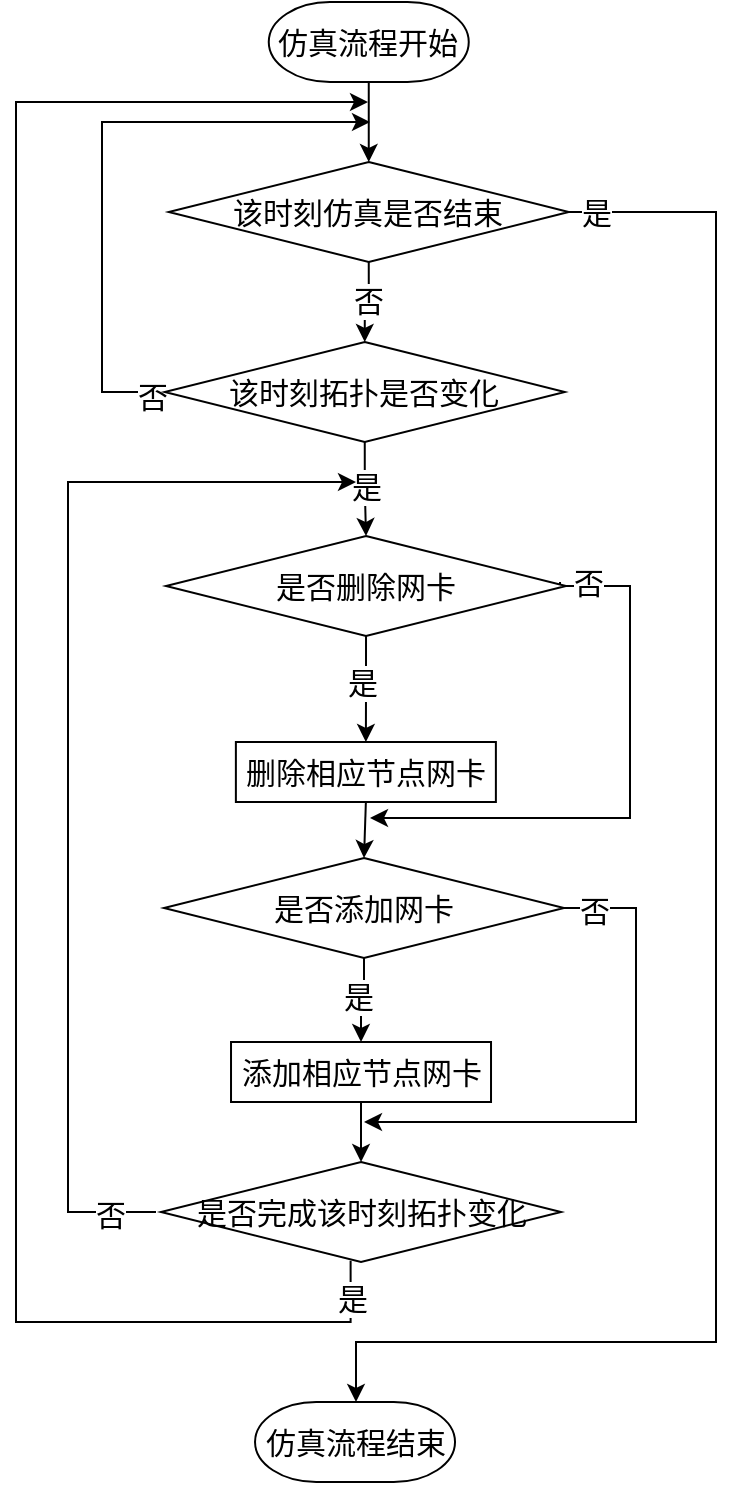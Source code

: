 <mxfile version="12.8.1" type="github" pages="2">
  <diagram id="6a731a19-8d31-9384-78a2-239565b7b9f0" name="拓扑控制技术">
    <mxGraphModel dx="1106" dy="593" grid="1" gridSize="10" guides="1" tooltips="1" connect="1" arrows="1" fold="1" page="1" pageScale="1" pageWidth="1169" pageHeight="827" background="#ffffff" math="0" shadow="0">
      <root>
        <mxCell id="0" />
        <mxCell id="1" parent="0" />
        <mxCell id="ttyujtRelshkrmtNdgl2-91" style="edgeStyle=orthogonalEdgeStyle;rounded=0;orthogonalLoop=1;jettySize=auto;html=1;exitX=0.5;exitY=1;exitDx=0;exitDy=0;exitPerimeter=0;entryX=0.5;entryY=0;entryDx=0;entryDy=0;entryPerimeter=0;strokeWidth=1;fontSize=15;" parent="1" source="ttyujtRelshkrmtNdgl2-55" target="ttyujtRelshkrmtNdgl2-85" edge="1">
          <mxGeometry relative="1" as="geometry" />
        </mxCell>
        <mxCell id="ttyujtRelshkrmtNdgl2-55" value="仿真流程开始" style="strokeWidth=1;html=1;shape=mxgraph.flowchart.terminator;whiteSpace=wrap;fontSize=15;" parent="1" vertex="1">
          <mxGeometry x="386.38" y="560" width="100" height="40" as="geometry" />
        </mxCell>
        <mxCell id="ytw-H5kWjpuPRux5cNYK-35" style="edgeStyle=orthogonalEdgeStyle;rounded=0;orthogonalLoop=1;jettySize=auto;html=1;exitX=0.5;exitY=1;exitDx=0;exitDy=0;entryX=0.5;entryY=0;entryDx=0;entryDy=0;entryPerimeter=0;strokeWidth=1;fontSize=15;" edge="1" parent="1" source="ttyujtRelshkrmtNdgl2-74" target="peWH7aWSMRYiz-doLqCm-3">
          <mxGeometry relative="1" as="geometry" />
        </mxCell>
        <mxCell id="ttyujtRelshkrmtNdgl2-74" value="删除相应节点网卡" style="rounded=0;whiteSpace=wrap;html=1;strokeWidth=1;fontSize=15;" parent="1" vertex="1">
          <mxGeometry x="369.94" y="930" width="130" height="30" as="geometry" />
        </mxCell>
        <mxCell id="ytw-H5kWjpuPRux5cNYK-19" value="" style="edgeStyle=orthogonalEdgeStyle;rounded=0;orthogonalLoop=1;jettySize=auto;html=1;exitX=1;exitY=0.5;exitDx=0;exitDy=0;exitPerimeter=0;strokeWidth=1;fontSize=15;" edge="1" parent="1" source="ttyujtRelshkrmtNdgl2-85">
          <mxGeometry relative="1" as="geometry">
            <mxPoint x="430" y="1260" as="targetPoint" />
            <mxPoint x="548.38" y="670" as="sourcePoint" />
            <Array as="points">
              <mxPoint x="610" y="665" />
              <mxPoint x="610" y="1230" />
              <mxPoint x="430" y="1230" />
            </Array>
          </mxGeometry>
        </mxCell>
        <mxCell id="ytw-H5kWjpuPRux5cNYK-34" value="是" style="text;html=1;align=center;verticalAlign=middle;resizable=0;points=[];labelBackgroundColor=#ffffff;fontSize=15;" vertex="1" connectable="0" parent="ytw-H5kWjpuPRux5cNYK-19">
          <mxGeometry x="-0.944" y="-1" relative="1" as="geometry">
            <mxPoint x="-10.38" y="-1" as="offset" />
          </mxGeometry>
        </mxCell>
        <mxCell id="ytw-H5kWjpuPRux5cNYK-30" style="edgeStyle=orthogonalEdgeStyle;rounded=0;orthogonalLoop=1;jettySize=auto;html=1;exitX=0.5;exitY=1;exitDx=0;exitDy=0;exitPerimeter=0;entryX=0.5;entryY=0;entryDx=0;entryDy=0;entryPerimeter=0;strokeWidth=1;fontSize=15;" edge="1" parent="1" source="ttyujtRelshkrmtNdgl2-85" target="ytw-H5kWjpuPRux5cNYK-8">
          <mxGeometry relative="1" as="geometry" />
        </mxCell>
        <mxCell id="ytw-H5kWjpuPRux5cNYK-31" value="否" style="text;html=1;align=center;verticalAlign=middle;resizable=0;points=[];labelBackgroundColor=#ffffff;fontSize=15;" vertex="1" connectable="0" parent="ytw-H5kWjpuPRux5cNYK-30">
          <mxGeometry x="-0.125" y="-1" relative="1" as="geometry">
            <mxPoint as="offset" />
          </mxGeometry>
        </mxCell>
        <mxCell id="ttyujtRelshkrmtNdgl2-85" value="&lt;span style=&quot;font-size: 15px&quot;&gt;该时刻仿真是否结束&lt;br style=&quot;font-size: 15px&quot;&gt;&lt;/span&gt;" style="strokeWidth=1;html=1;shape=mxgraph.flowchart.decision;whiteSpace=wrap;fontSize=15;" parent="1" vertex="1">
          <mxGeometry x="336.38" y="640" width="200" height="50" as="geometry" />
        </mxCell>
        <mxCell id="ttyujtRelshkrmtNdgl2-92" style="edgeStyle=orthogonalEdgeStyle;rounded=0;orthogonalLoop=1;jettySize=auto;html=1;exitX=0.5;exitY=1;exitDx=0;exitDy=0;exitPerimeter=0;entryX=0.5;entryY=0;entryDx=0;entryDy=0;strokeWidth=1;fontSize=15;" parent="1" source="ttyujtRelshkrmtNdgl2-87" target="ttyujtRelshkrmtNdgl2-74" edge="1">
          <mxGeometry relative="1" as="geometry" />
        </mxCell>
        <mxCell id="ytw-H5kWjpuPRux5cNYK-36" value="是" style="text;html=1;align=center;verticalAlign=middle;resizable=0;points=[];labelBackgroundColor=#ffffff;fontSize=15;" vertex="1" connectable="0" parent="ttyujtRelshkrmtNdgl2-92">
          <mxGeometry x="-0.14" y="-2" relative="1" as="geometry">
            <mxPoint as="offset" />
          </mxGeometry>
        </mxCell>
        <mxCell id="ytw-H5kWjpuPRux5cNYK-38" style="edgeStyle=orthogonalEdgeStyle;rounded=0;orthogonalLoop=1;jettySize=auto;html=1;exitX=1;exitY=0.5;exitDx=0;exitDy=0;exitPerimeter=0;strokeWidth=1;fontSize=15;" edge="1" parent="1">
          <mxGeometry relative="1" as="geometry">
            <mxPoint x="437" y="968" as="targetPoint" />
            <mxPoint x="532.01" y="850" as="sourcePoint" />
            <Array as="points">
              <mxPoint x="532" y="852" />
              <mxPoint x="567" y="852" />
              <mxPoint x="567" y="968" />
            </Array>
          </mxGeometry>
        </mxCell>
        <mxCell id="ytw-H5kWjpuPRux5cNYK-39" value="否" style="text;html=1;align=center;verticalAlign=middle;resizable=0;points=[];labelBackgroundColor=#ffffff;fontSize=15;" vertex="1" connectable="0" parent="ytw-H5kWjpuPRux5cNYK-38">
          <mxGeometry x="-0.89" y="-4" relative="1" as="geometry">
            <mxPoint y="-6" as="offset" />
          </mxGeometry>
        </mxCell>
        <mxCell id="ttyujtRelshkrmtNdgl2-87" value="&lt;font style=&quot;font-size: 15px;&quot;&gt;是否删除网卡&lt;/font&gt;" style="strokeWidth=1;html=1;shape=mxgraph.flowchart.decision;whiteSpace=wrap;fontSize=15;" parent="1" vertex="1">
          <mxGeometry x="335.01" y="827" width="200" height="50" as="geometry" />
        </mxCell>
        <mxCell id="ytw-H5kWjpuPRux5cNYK-2" style="edgeStyle=orthogonalEdgeStyle;rounded=0;orthogonalLoop=1;jettySize=auto;html=1;exitX=0.5;exitY=1;exitDx=0;exitDy=0;exitPerimeter=0;entryX=0.5;entryY=0;entryDx=0;entryDy=0;strokeWidth=1;fontSize=15;" edge="1" parent="1" source="peWH7aWSMRYiz-doLqCm-3" target="ytw-H5kWjpuPRux5cNYK-1">
          <mxGeometry relative="1" as="geometry" />
        </mxCell>
        <mxCell id="ytw-H5kWjpuPRux5cNYK-40" value="是" style="text;html=1;align=center;verticalAlign=middle;resizable=0;points=[];labelBackgroundColor=#ffffff;fontSize=15;" vertex="1" connectable="0" parent="ytw-H5kWjpuPRux5cNYK-2">
          <mxGeometry x="-0.155" y="-3" relative="1" as="geometry">
            <mxPoint as="offset" />
          </mxGeometry>
        </mxCell>
        <mxCell id="ytw-H5kWjpuPRux5cNYK-41" style="edgeStyle=orthogonalEdgeStyle;rounded=0;orthogonalLoop=1;jettySize=auto;html=1;exitX=1;exitY=0.5;exitDx=0;exitDy=0;exitPerimeter=0;strokeWidth=1;fontSize=15;" edge="1" parent="1" source="peWH7aWSMRYiz-doLqCm-3">
          <mxGeometry relative="1" as="geometry">
            <mxPoint x="434" y="1120" as="targetPoint" />
            <Array as="points">
              <mxPoint x="570" y="1013" />
              <mxPoint x="570" y="1120" />
            </Array>
          </mxGeometry>
        </mxCell>
        <mxCell id="ytw-H5kWjpuPRux5cNYK-42" value="否" style="text;html=1;align=center;verticalAlign=middle;resizable=0;points=[];labelBackgroundColor=#ffffff;fontSize=15;" vertex="1" connectable="0" parent="ytw-H5kWjpuPRux5cNYK-41">
          <mxGeometry x="-0.891" y="-1" relative="1" as="geometry">
            <mxPoint as="offset" />
          </mxGeometry>
        </mxCell>
        <mxCell id="peWH7aWSMRYiz-doLqCm-3" value="&lt;span style=&quot;font-size: 15px;&quot;&gt;是否添加网卡&lt;/span&gt;" style="strokeWidth=1;html=1;shape=mxgraph.flowchart.decision;whiteSpace=wrap;fontSize=15;" vertex="1" parent="1">
          <mxGeometry x="334" y="988" width="200" height="50" as="geometry" />
        </mxCell>
        <mxCell id="ytw-H5kWjpuPRux5cNYK-14" style="edgeStyle=orthogonalEdgeStyle;rounded=0;orthogonalLoop=1;jettySize=auto;html=1;exitX=0.5;exitY=1;exitDx=0;exitDy=0;entryX=0.5;entryY=0;entryDx=0;entryDy=0;entryPerimeter=0;strokeWidth=1;fontSize=15;" edge="1" parent="1" source="ytw-H5kWjpuPRux5cNYK-1" target="ytw-H5kWjpuPRux5cNYK-10">
          <mxGeometry relative="1" as="geometry" />
        </mxCell>
        <mxCell id="ytw-H5kWjpuPRux5cNYK-1" value="添加相应节点网卡" style="rounded=0;whiteSpace=wrap;html=1;strokeWidth=1;fontSize=15;" vertex="1" parent="1">
          <mxGeometry x="367.51" y="1080" width="130" height="30" as="geometry" />
        </mxCell>
        <mxCell id="ytw-H5kWjpuPRux5cNYK-4" value="仿真流程结束" style="strokeWidth=1;html=1;shape=mxgraph.flowchart.terminator;whiteSpace=wrap;fontSize=15;" vertex="1" parent="1">
          <mxGeometry x="379.51" y="1260" width="100" height="40" as="geometry" />
        </mxCell>
        <mxCell id="ytw-H5kWjpuPRux5cNYK-11" style="edgeStyle=orthogonalEdgeStyle;rounded=0;orthogonalLoop=1;jettySize=auto;html=1;exitX=0.5;exitY=1;exitDx=0;exitDy=0;exitPerimeter=0;entryX=0.5;entryY=0;entryDx=0;entryDy=0;entryPerimeter=0;strokeWidth=1;fontSize=15;" edge="1" parent="1" source="ytw-H5kWjpuPRux5cNYK-8" target="ttyujtRelshkrmtNdgl2-87">
          <mxGeometry relative="1" as="geometry" />
        </mxCell>
        <mxCell id="ytw-H5kWjpuPRux5cNYK-29" value="是" style="text;html=1;align=center;verticalAlign=middle;resizable=0;points=[];labelBackgroundColor=#ffffff;fontSize=15;" vertex="1" connectable="0" parent="ytw-H5kWjpuPRux5cNYK-11">
          <mxGeometry x="-0.1" relative="1" as="geometry">
            <mxPoint as="offset" />
          </mxGeometry>
        </mxCell>
        <mxCell id="ytw-H5kWjpuPRux5cNYK-46" style="edgeStyle=orthogonalEdgeStyle;rounded=0;orthogonalLoop=1;jettySize=auto;html=1;exitX=0;exitY=0.5;exitDx=0;exitDy=0;exitPerimeter=0;strokeWidth=1;fontSize=15;" edge="1" parent="1">
          <mxGeometry relative="1" as="geometry">
            <mxPoint x="437" y="620" as="targetPoint" />
            <mxPoint x="337.38" y="755" as="sourcePoint" />
            <Array as="points">
              <mxPoint x="303" y="755" />
              <mxPoint x="303" y="620" />
            </Array>
          </mxGeometry>
        </mxCell>
        <mxCell id="ytw-H5kWjpuPRux5cNYK-47" value="否" style="text;html=1;align=center;verticalAlign=middle;resizable=0;points=[];labelBackgroundColor=#ffffff;fontSize=15;" vertex="1" connectable="0" parent="ytw-H5kWjpuPRux5cNYK-46">
          <mxGeometry x="-0.933" y="2" relative="1" as="geometry">
            <mxPoint as="offset" />
          </mxGeometry>
        </mxCell>
        <mxCell id="ytw-H5kWjpuPRux5cNYK-8" value="&lt;span style=&quot;font-size: 15px&quot;&gt;该时刻拓扑是否变化&lt;br style=&quot;font-size: 15px&quot;&gt;&lt;/span&gt;" style="strokeWidth=1;html=1;shape=mxgraph.flowchart.decision;whiteSpace=wrap;fontSize=15;" vertex="1" parent="1">
          <mxGeometry x="334.38" y="730" width="200" height="50" as="geometry" />
        </mxCell>
        <mxCell id="ytw-H5kWjpuPRux5cNYK-15" style="edgeStyle=orthogonalEdgeStyle;rounded=0;orthogonalLoop=1;jettySize=auto;html=1;exitX=0.474;exitY=0.987;exitDx=0;exitDy=0;exitPerimeter=0;strokeWidth=1;fontSize=15;" edge="1" parent="1" source="ytw-H5kWjpuPRux5cNYK-10">
          <mxGeometry relative="1" as="geometry">
            <mxPoint x="349" y="1270" as="sourcePoint" />
            <mxPoint x="436" y="610" as="targetPoint" />
            <Array as="points">
              <mxPoint x="427" y="1220" />
              <mxPoint x="260" y="1220" />
              <mxPoint x="260" y="610" />
              <mxPoint x="436" y="610" />
            </Array>
          </mxGeometry>
        </mxCell>
        <mxCell id="ytw-H5kWjpuPRux5cNYK-44" value="是" style="text;html=1;align=center;verticalAlign=middle;resizable=0;points=[];labelBackgroundColor=#ffffff;fontSize=15;" vertex="1" connectable="0" parent="ytw-H5kWjpuPRux5cNYK-15">
          <mxGeometry x="-0.963" relative="1" as="geometry">
            <mxPoint as="offset" />
          </mxGeometry>
        </mxCell>
        <mxCell id="ytw-H5kWjpuPRux5cNYK-17" style="edgeStyle=orthogonalEdgeStyle;rounded=0;orthogonalLoop=1;jettySize=auto;html=1;strokeWidth=1;fontSize=15;" edge="1" parent="1">
          <mxGeometry relative="1" as="geometry">
            <mxPoint x="430" y="800" as="targetPoint" />
            <mxPoint x="330" y="1165" as="sourcePoint" />
            <Array as="points">
              <mxPoint x="286" y="1165" />
              <mxPoint x="286" y="800" />
            </Array>
          </mxGeometry>
        </mxCell>
        <mxCell id="ytw-H5kWjpuPRux5cNYK-43" value="否" style="text;html=1;align=center;verticalAlign=middle;resizable=0;points=[];labelBackgroundColor=#ffffff;fontSize=15;" vertex="1" connectable="0" parent="ytw-H5kWjpuPRux5cNYK-17">
          <mxGeometry x="-0.917" y="1" relative="1" as="geometry">
            <mxPoint as="offset" />
          </mxGeometry>
        </mxCell>
        <mxCell id="ytw-H5kWjpuPRux5cNYK-10" value="&lt;span style=&quot;font-size: 15px;&quot;&gt;是否完成该时刻拓扑变化&lt;/span&gt;" style="strokeWidth=1;html=1;shape=mxgraph.flowchart.decision;whiteSpace=wrap;fontSize=15;" vertex="1" parent="1">
          <mxGeometry x="332.51" y="1140" width="200" height="50" as="geometry" />
        </mxCell>
      </root>
    </mxGraphModel>
  </diagram>
  <diagram id="v8ugOdhWxPYhqjRlqoNW" name="网络行为控制">
    <mxGraphModel dx="1106" dy="1762" grid="1" gridSize="10" guides="1" tooltips="1" connect="1" arrows="1" fold="1" page="1" pageScale="1" pageWidth="827" pageHeight="1169" math="0" shadow="0">
      <root>
        <mxCell id="XkxrOACsHn2WorxNWKab-0" />
        <mxCell id="XkxrOACsHn2WorxNWKab-1" parent="XkxrOACsHn2WorxNWKab-0" />
        <mxCell id="XkxrOACsHn2WorxNWKab-28" style="edgeStyle=orthogonalEdgeStyle;rounded=0;orthogonalLoop=1;jettySize=auto;html=1;exitX=0.5;exitY=1;exitDx=0;exitDy=0;exitPerimeter=0;entryX=0.5;entryY=0;entryDx=0;entryDy=0;entryPerimeter=0;strokeWidth=1;fontSize=15;" edge="1" parent="XkxrOACsHn2WorxNWKab-1" source="XkxrOACsHn2WorxNWKab-29" target="XkxrOACsHn2WorxNWKab-44">
          <mxGeometry relative="1" as="geometry" />
        </mxCell>
        <mxCell id="XkxrOACsHn2WorxNWKab-29" value="仿真流程开始" style="strokeWidth=1;html=1;shape=mxgraph.flowchart.terminator;whiteSpace=wrap;fontSize=15;" vertex="1" parent="XkxrOACsHn2WorxNWKab-1">
          <mxGeometry x="154.25" y="-60" width="100" height="40" as="geometry" />
        </mxCell>
        <mxCell id="-nuV1rZC9ApYzW40w2bU-1" style="edgeStyle=orthogonalEdgeStyle;rounded=0;orthogonalLoop=1;jettySize=auto;html=1;exitX=0.5;exitY=1;exitDx=0;exitDy=0;exitPerimeter=0;entryX=0.5;entryY=0;entryDx=0;entryDy=0;strokeWidth=1;fontSize=15;" edge="1" parent="XkxrOACsHn2WorxNWKab-1" source="XkxrOACsHn2WorxNWKab-32" target="XkxrOACsHn2WorxNWKab-34">
          <mxGeometry relative="1" as="geometry" />
        </mxCell>
        <mxCell id="lklMJXzV0AVg6-V9m9iJ-14" value="是" style="text;html=1;align=center;verticalAlign=middle;resizable=0;points=[];labelBackgroundColor=#ffffff;fontSize=15;" vertex="1" connectable="0" parent="-nuV1rZC9ApYzW40w2bU-1">
          <mxGeometry x="0.051" y="1" relative="1" as="geometry">
            <mxPoint as="offset" />
          </mxGeometry>
        </mxCell>
        <mxCell id="-nuV1rZC9ApYzW40w2bU-5" style="edgeStyle=orthogonalEdgeStyle;rounded=0;orthogonalLoop=1;jettySize=auto;html=1;exitX=1;exitY=0.5;exitDx=0;exitDy=0;exitPerimeter=0;entryX=0.5;entryY=0;entryDx=0;entryDy=0;strokeWidth=1;fontSize=15;" edge="1" parent="XkxrOACsHn2WorxNWKab-1" source="XkxrOACsHn2WorxNWKab-32" target="-nuV1rZC9ApYzW40w2bU-4">
          <mxGeometry relative="1" as="geometry" />
        </mxCell>
        <mxCell id="lklMJXzV0AVg6-V9m9iJ-8" value="否" style="text;html=1;align=center;verticalAlign=middle;resizable=0;points=[];labelBackgroundColor=#ffffff;fontSize=15;" vertex="1" connectable="0" parent="-nuV1rZC9ApYzW40w2bU-5">
          <mxGeometry x="-0.851" relative="1" as="geometry">
            <mxPoint x="5.75" as="offset" />
          </mxGeometry>
        </mxCell>
        <mxCell id="XkxrOACsHn2WorxNWKab-32" value="&lt;span style=&quot;font-size: 15px&quot;&gt;是否进入虚拟机控制&lt;br style=&quot;font-size: 15px&quot;&gt;&lt;/span&gt;" style="strokeWidth=1;html=1;shape=mxgraph.flowchart.decision;whiteSpace=wrap;fontSize=15;" vertex="1" parent="XkxrOACsHn2WorxNWKab-1">
          <mxGeometry x="104.25" y="190" width="200" height="50" as="geometry" />
        </mxCell>
        <mxCell id="-nuV1rZC9ApYzW40w2bU-2" style="edgeStyle=orthogonalEdgeStyle;rounded=0;orthogonalLoop=1;jettySize=auto;html=1;exitX=0.5;exitY=1;exitDx=0;exitDy=0;entryX=0.5;entryY=0;entryDx=0;entryDy=0;strokeWidth=1;fontSize=15;" edge="1" parent="XkxrOACsHn2WorxNWKab-1" source="XkxrOACsHn2WorxNWKab-34" target="XkxrOACsHn2WorxNWKab-54">
          <mxGeometry relative="1" as="geometry" />
        </mxCell>
        <mxCell id="XkxrOACsHn2WorxNWKab-34" value="&lt;font style=&quot;font-size: 15px&quot;&gt;获取虚拟机访问链接&lt;/font&gt;" style="rounded=0;whiteSpace=wrap;html=1;strokeWidth=1;fontSize=15;" vertex="1" parent="XkxrOACsHn2WorxNWKab-1">
          <mxGeometry x="134.25" y="280" width="140" height="40" as="geometry" />
        </mxCell>
        <mxCell id="-nuV1rZC9ApYzW40w2bU-8" style="edgeStyle=orthogonalEdgeStyle;rounded=0;orthogonalLoop=1;jettySize=auto;html=1;exitX=0.5;exitY=1;exitDx=0;exitDy=0;exitPerimeter=0;entryX=0.5;entryY=0;entryDx=0;entryDy=0;entryPerimeter=0;strokeWidth=1;fontSize=15;" edge="1" parent="XkxrOACsHn2WorxNWKab-1" source="XkxrOACsHn2WorxNWKab-44" target="-nuV1rZC9ApYzW40w2bU-7">
          <mxGeometry relative="1" as="geometry" />
        </mxCell>
        <mxCell id="lklMJXzV0AVg6-V9m9iJ-13" value="否" style="text;html=1;align=center;verticalAlign=middle;resizable=0;points=[];labelBackgroundColor=#ffffff;fontSize=15;" vertex="1" connectable="0" parent="-nuV1rZC9ApYzW40w2bU-8">
          <mxGeometry x="-0.255" y="-1" relative="1" as="geometry">
            <mxPoint as="offset" />
          </mxGeometry>
        </mxCell>
        <mxCell id="lklMJXzV0AVg6-V9m9iJ-3" style="edgeStyle=orthogonalEdgeStyle;rounded=0;orthogonalLoop=1;jettySize=auto;html=1;exitX=1;exitY=0.5;exitDx=0;exitDy=0;exitPerimeter=0;strokeWidth=1;fontSize=15;entryX=0.5;entryY=0;entryDx=0;entryDy=0;entryPerimeter=0;" edge="1" parent="XkxrOACsHn2WorxNWKab-1" source="XkxrOACsHn2WorxNWKab-44" target="FGpXlcg3w5gOP9-YCDFg-1">
          <mxGeometry relative="1" as="geometry">
            <mxPoint x="210" y="470" as="targetPoint" />
            <Array as="points">
              <mxPoint x="470" y="35" />
              <mxPoint x="470" y="470" />
              <mxPoint x="199" y="470" />
            </Array>
          </mxGeometry>
        </mxCell>
        <mxCell id="lklMJXzV0AVg6-V9m9iJ-12" value="是" style="text;html=1;align=center;verticalAlign=middle;resizable=0;points=[];labelBackgroundColor=#ffffff;fontSize=15;" vertex="1" connectable="0" parent="lklMJXzV0AVg6-V9m9iJ-3">
          <mxGeometry x="-0.947" relative="1" as="geometry">
            <mxPoint as="offset" />
          </mxGeometry>
        </mxCell>
        <mxCell id="XkxrOACsHn2WorxNWKab-44" value="&lt;span style=&quot;font-size: 15px&quot;&gt;该时刻仿真是否结束&lt;br style=&quot;font-size: 15px&quot;&gt;&lt;/span&gt;" style="strokeWidth=1;html=1;shape=mxgraph.flowchart.decision;whiteSpace=wrap;fontSize=15;" vertex="1" parent="XkxrOACsHn2WorxNWKab-1">
          <mxGeometry x="104.25" y="10" width="200" height="50" as="geometry" />
        </mxCell>
        <mxCell id="lklMJXzV0AVg6-V9m9iJ-0" style="edgeStyle=orthogonalEdgeStyle;rounded=0;orthogonalLoop=1;jettySize=auto;html=1;exitX=0.5;exitY=1;exitDx=0;exitDy=0;entryX=0.5;entryY=0;entryDx=0;entryDy=0;entryPerimeter=0;strokeWidth=1;fontSize=15;" edge="1" parent="XkxrOACsHn2WorxNWKab-1" source="XkxrOACsHn2WorxNWKab-54" target="-nuV1rZC9ApYzW40w2bU-6">
          <mxGeometry relative="1" as="geometry" />
        </mxCell>
        <mxCell id="XkxrOACsHn2WorxNWKab-54" value="&lt;font style=&quot;font-size: 15px&quot;&gt;访问虚拟机执行行为&lt;/font&gt;" style="rounded=0;whiteSpace=wrap;html=1;strokeWidth=1;fontSize=15;" vertex="1" parent="XkxrOACsHn2WorxNWKab-1">
          <mxGeometry x="134.25" y="342" width="140" height="40" as="geometry" />
        </mxCell>
        <mxCell id="FGpXlcg3w5gOP9-YCDFg-0" value="&lt;font style=&quot;font-size: 15px&quot;&gt;终端状态改变：开关上网开关（命令行实现虚拟机端口状态改变）；关机，&lt;br&gt;接入点状态：接口状态关闭&lt;br&gt;这些由网络行为控制实现&lt;/font&gt;" style="text;html=1;align=center;verticalAlign=middle;resizable=0;points=[];autosize=1;" vertex="1" parent="XkxrOACsHn2WorxNWKab-1">
          <mxGeometry x="475" y="180" width="510" height="50" as="geometry" />
        </mxCell>
        <mxCell id="FGpXlcg3w5gOP9-YCDFg-1" value="仿真流程结束" style="strokeWidth=1;html=1;shape=mxgraph.flowchart.terminator;whiteSpace=wrap;fontSize=15;" vertex="1" parent="XkxrOACsHn2WorxNWKab-1">
          <mxGeometry x="148.5" y="490" width="100" height="40" as="geometry" />
        </mxCell>
        <mxCell id="lklMJXzV0AVg6-V9m9iJ-9" style="edgeStyle=orthogonalEdgeStyle;rounded=0;orthogonalLoop=1;jettySize=auto;html=1;exitX=0.5;exitY=1;exitDx=0;exitDy=0;strokeWidth=1;fontSize=15;" edge="1" parent="XkxrOACsHn2WorxNWKab-1" source="-nuV1rZC9ApYzW40w2bU-4">
          <mxGeometry relative="1" as="geometry">
            <mxPoint x="210" y="390" as="targetPoint" />
            <Array as="points">
              <mxPoint x="360" y="390" />
            </Array>
          </mxGeometry>
        </mxCell>
        <mxCell id="-nuV1rZC9ApYzW40w2bU-4" value="&lt;font style=&quot;font-size: 15px&quot;&gt;调用OpenStack接口执行行为&lt;/font&gt;" style="rounded=0;whiteSpace=wrap;html=1;strokeWidth=1;fontSize=15;" vertex="1" parent="XkxrOACsHn2WorxNWKab-1">
          <mxGeometry x="290" y="280" width="140" height="40" as="geometry" />
        </mxCell>
        <mxCell id="lklMJXzV0AVg6-V9m9iJ-1" style="edgeStyle=orthogonalEdgeStyle;rounded=0;orthogonalLoop=1;jettySize=auto;html=1;exitX=0;exitY=0.5;exitDx=0;exitDy=0;exitPerimeter=0;strokeWidth=1;fontSize=15;" edge="1" parent="XkxrOACsHn2WorxNWKab-1" source="-nuV1rZC9ApYzW40w2bU-6">
          <mxGeometry relative="1" as="geometry">
            <mxPoint x="200" y="-10" as="targetPoint" />
            <Array as="points">
              <mxPoint x="40" y="435" />
              <mxPoint x="40" y="-10" />
            </Array>
          </mxGeometry>
        </mxCell>
        <mxCell id="lklMJXzV0AVg6-V9m9iJ-2" value="是" style="text;html=1;align=center;verticalAlign=middle;resizable=0;points=[];labelBackgroundColor=#ffffff;fontSize=15;" vertex="1" connectable="0" parent="lklMJXzV0AVg6-V9m9iJ-1">
          <mxGeometry x="-0.939" relative="1" as="geometry">
            <mxPoint as="offset" />
          </mxGeometry>
        </mxCell>
        <mxCell id="lklMJXzV0AVg6-V9m9iJ-6" style="edgeStyle=orthogonalEdgeStyle;rounded=0;orthogonalLoop=1;jettySize=auto;html=1;exitX=1;exitY=0.5;exitDx=0;exitDy=0;exitPerimeter=0;strokeWidth=1;fontSize=15;" edge="1" parent="XkxrOACsHn2WorxNWKab-1" source="-nuV1rZC9ApYzW40w2bU-6">
          <mxGeometry relative="1" as="geometry">
            <mxPoint x="210" y="170" as="targetPoint" />
            <Array as="points">
              <mxPoint x="450" y="435" />
              <mxPoint x="450" y="170" />
            </Array>
          </mxGeometry>
        </mxCell>
        <mxCell id="lklMJXzV0AVg6-V9m9iJ-11" value="否" style="text;html=1;align=center;verticalAlign=middle;resizable=0;points=[];labelBackgroundColor=#ffffff;fontSize=15;" vertex="1" connectable="0" parent="lklMJXzV0AVg6-V9m9iJ-6">
          <mxGeometry x="-0.969" y="1" relative="1" as="geometry">
            <mxPoint as="offset" />
          </mxGeometry>
        </mxCell>
        <mxCell id="-nuV1rZC9ApYzW40w2bU-6" value="&lt;span style=&quot;font-size: 15px&quot;&gt;该时刻所有网络&lt;br&gt;行为是否完成&lt;br style=&quot;font-size: 15px&quot;&gt;&lt;/span&gt;" style="strokeWidth=1;html=1;shape=mxgraph.flowchart.decision;whiteSpace=wrap;fontSize=15;" vertex="1" parent="XkxrOACsHn2WorxNWKab-1">
          <mxGeometry x="104.25" y="410" width="200" height="50" as="geometry" />
        </mxCell>
        <mxCell id="kszw4BfxBqGFvXXOp-lV-0" style="edgeStyle=orthogonalEdgeStyle;rounded=0;orthogonalLoop=1;jettySize=auto;html=1;exitX=0.5;exitY=1;exitDx=0;exitDy=0;exitPerimeter=0;entryX=0.5;entryY=0;entryDx=0;entryDy=0;entryPerimeter=0;strokeWidth=1;fontSize=15;" edge="1" parent="XkxrOACsHn2WorxNWKab-1" source="-nuV1rZC9ApYzW40w2bU-7" target="XkxrOACsHn2WorxNWKab-32">
          <mxGeometry relative="1" as="geometry" />
        </mxCell>
        <mxCell id="lklMJXzV0AVg6-V9m9iJ-7" value="是" style="text;html=1;align=center;verticalAlign=middle;resizable=0;points=[];labelBackgroundColor=#ffffff;fontSize=15;" vertex="1" connectable="0" parent="kszw4BfxBqGFvXXOp-lV-0">
          <mxGeometry x="-0.288" y="1" relative="1" as="geometry">
            <mxPoint as="offset" />
          </mxGeometry>
        </mxCell>
        <mxCell id="kszw4BfxBqGFvXXOp-lV-1" style="edgeStyle=orthogonalEdgeStyle;rounded=0;orthogonalLoop=1;jettySize=auto;html=1;exitX=0;exitY=0.5;exitDx=0;exitDy=0;exitPerimeter=0;strokeWidth=1;fontSize=15;" edge="1" parent="XkxrOACsHn2WorxNWKab-1" source="-nuV1rZC9ApYzW40w2bU-7">
          <mxGeometry relative="1" as="geometry">
            <mxPoint x="199" as="targetPoint" />
            <Array as="points">
              <mxPoint x="60" y="125" />
              <mxPoint x="60" />
            </Array>
          </mxGeometry>
        </mxCell>
        <mxCell id="kszw4BfxBqGFvXXOp-lV-2" value="否" style="text;html=1;align=center;verticalAlign=middle;resizable=0;points=[];labelBackgroundColor=#ffffff;fontSize=15;" vertex="1" connectable="0" parent="kszw4BfxBqGFvXXOp-lV-1">
          <mxGeometry x="-0.886" y="1" relative="1" as="geometry">
            <mxPoint as="offset" />
          </mxGeometry>
        </mxCell>
        <mxCell id="-nuV1rZC9ApYzW40w2bU-7" value="该时刻是否执行网络行为&lt;span style=&quot;font-size: 15px&quot;&gt;&lt;br style=&quot;font-size: 15px&quot;&gt;&lt;/span&gt;" style="strokeWidth=1;html=1;shape=mxgraph.flowchart.decision;whiteSpace=wrap;fontSize=15;" vertex="1" parent="XkxrOACsHn2WorxNWKab-1">
          <mxGeometry x="104.25" y="100" width="200" height="50" as="geometry" />
        </mxCell>
      </root>
    </mxGraphModel>
  </diagram>
</mxfile>
